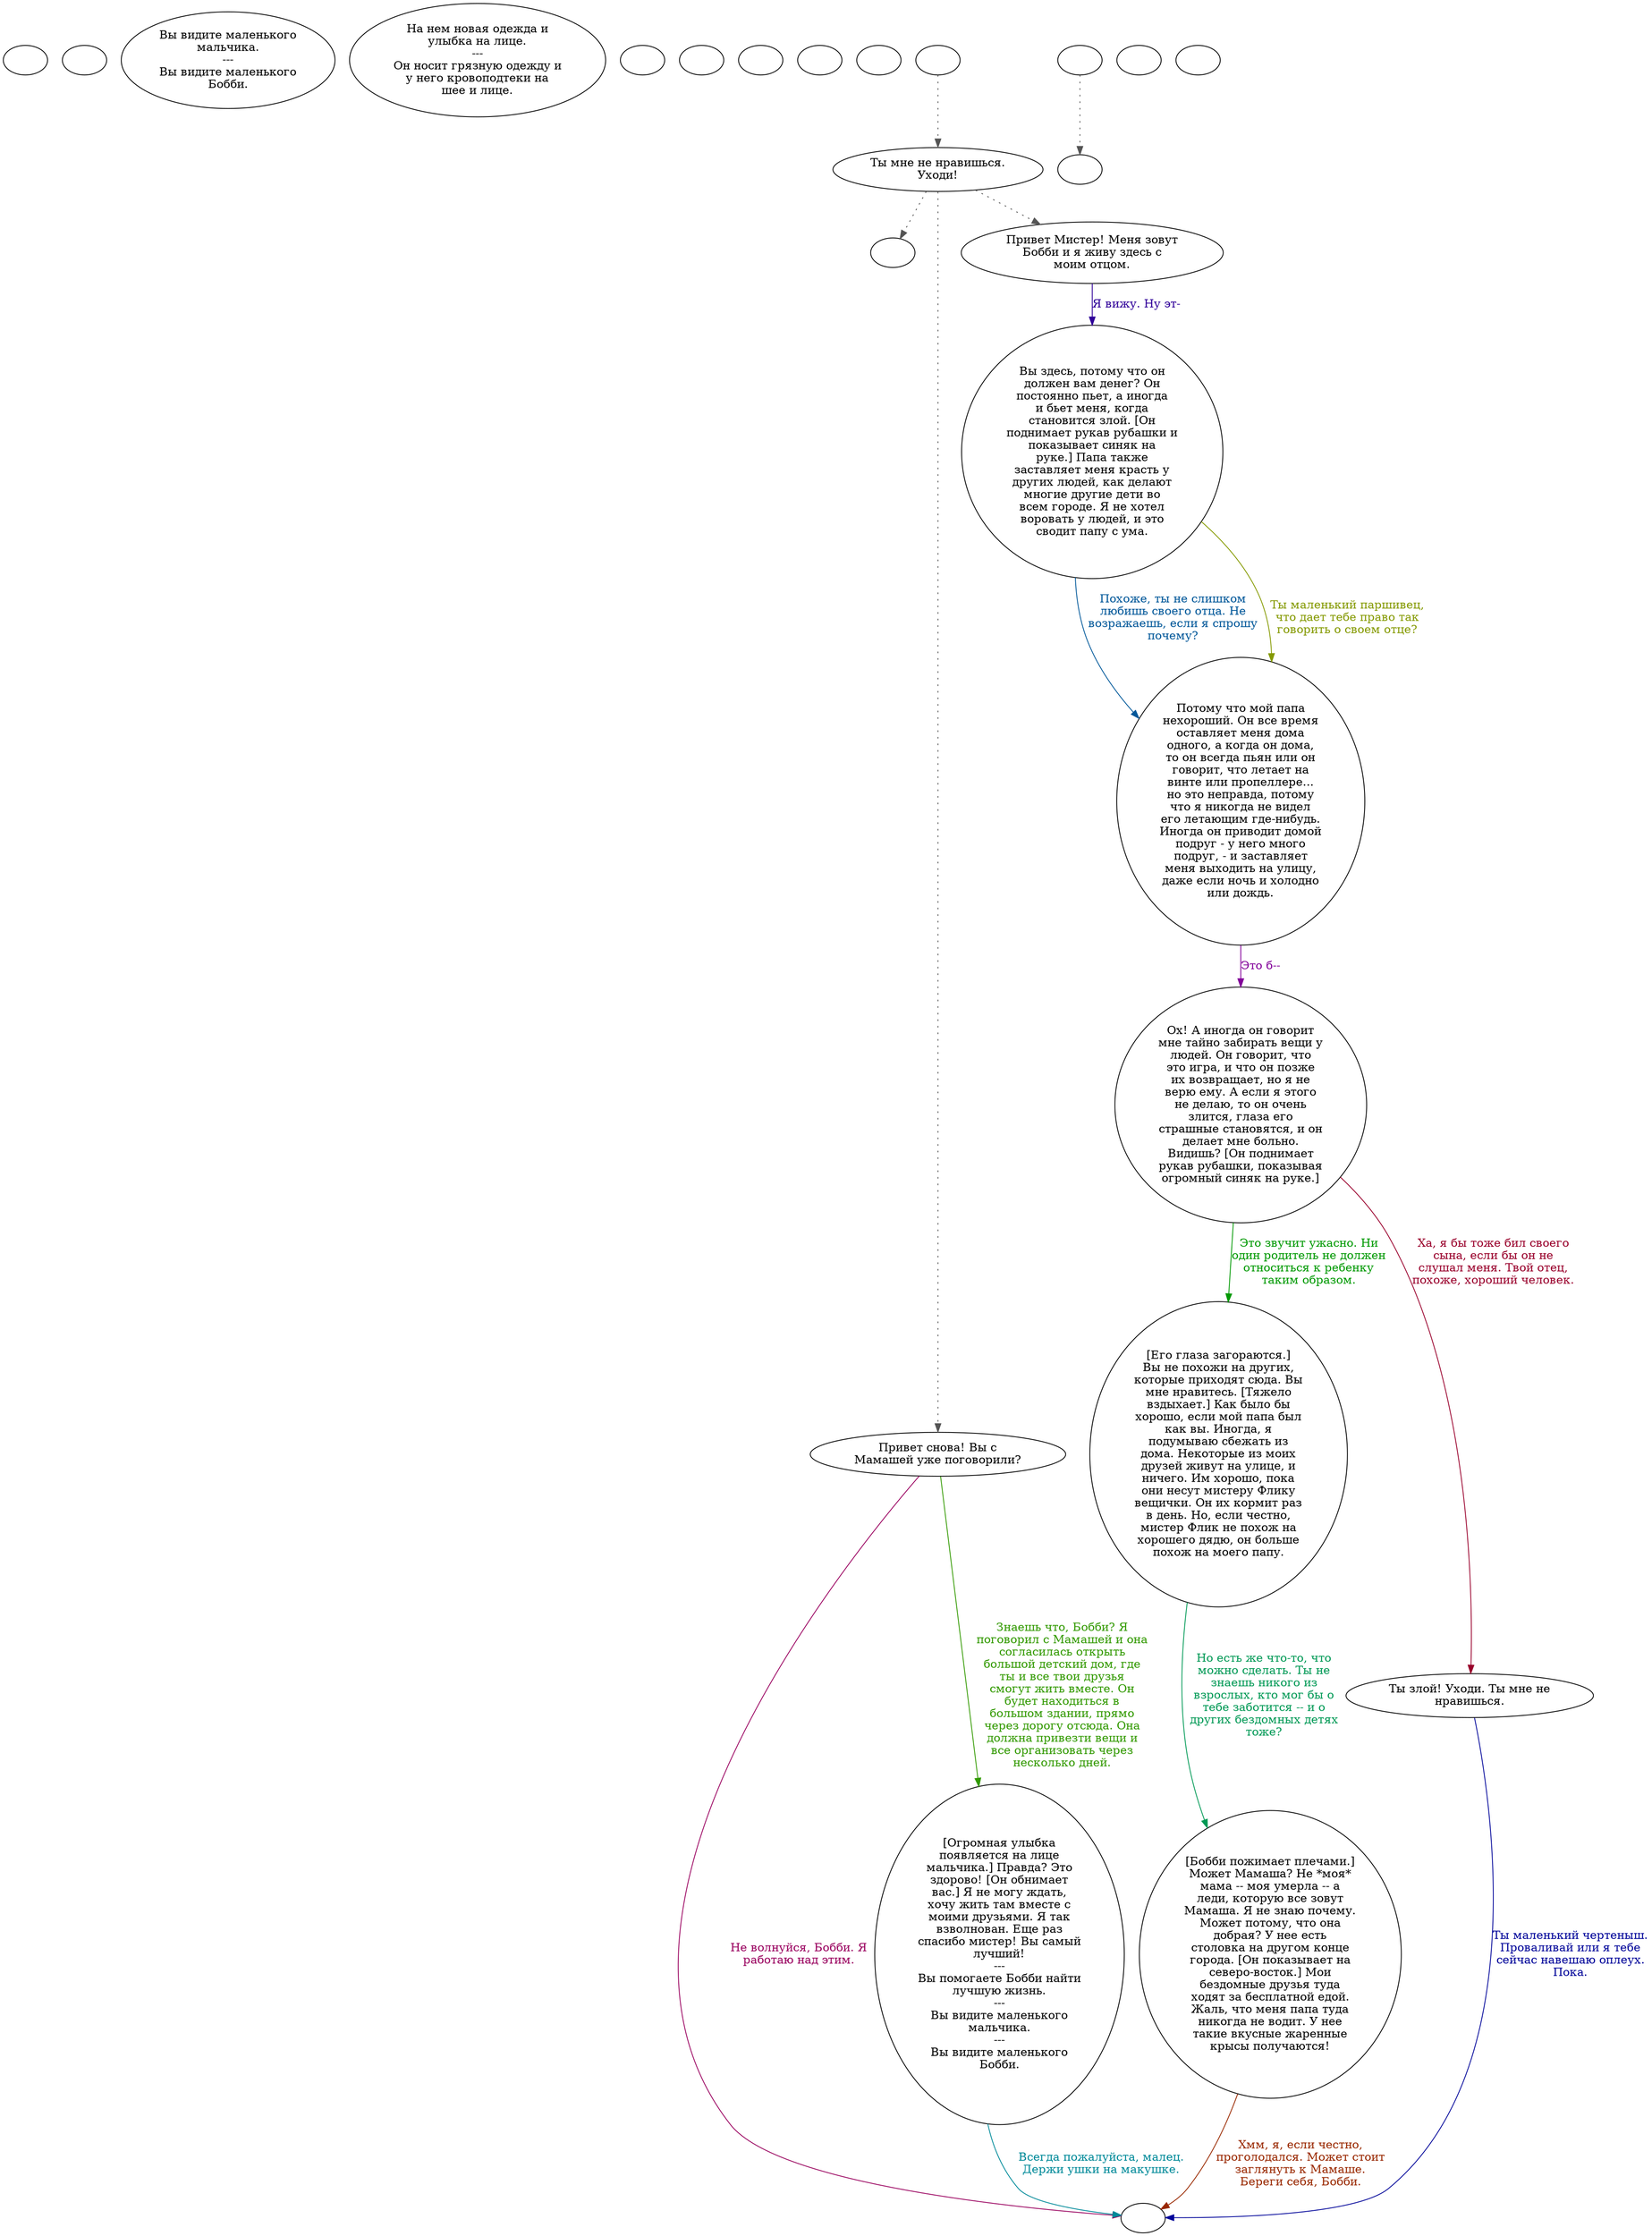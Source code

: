 digraph dclilbby {
  "start" [style=filled       fillcolor="#FFFFFF"       color="#000000"]
  "start" [label=""]
  "use_p_proc" [style=filled       fillcolor="#FFFFFF"       color="#000000"]
  "use_p_proc" [label=""]
  "look_at_p_proc" [style=filled       fillcolor="#FFFFFF"       color="#000000"]
  "look_at_p_proc" [label="Вы видите маленького\nмальчика.\n---\nВы видите маленького\nБобби."]
  "description_p_proc" [style=filled       fillcolor="#FFFFFF"       color="#000000"]
  "description_p_proc" [label="На нем новая одежда и\nулыбка на лице.\n---\nОн носит грязную одежду и\nу него кровоподтеки на\nшее и лице."]
  "use_skill_on_p_proc" [style=filled       fillcolor="#FFFFFF"       color="#000000"]
  "use_skill_on_p_proc" [label=""]
  "use_obj_on_p_proc" [style=filled       fillcolor="#FFFFFF"       color="#000000"]
  "use_obj_on_p_proc" [label=""]
  "damage_p_proc" [style=filled       fillcolor="#FFFFFF"       color="#000000"]
  "damage_p_proc" [label=""]
  "map_enter_p_proc" [style=filled       fillcolor="#FFFFFF"       color="#000000"]
  "map_enter_p_proc" [label=""]
  "map_update_p_proc" [style=filled       fillcolor="#FFFFFF"       color="#000000"]
  "map_update_p_proc" [label=""]
  "talk_p_proc" [style=filled       fillcolor="#FFFFFF"       color="#000000"]
  "talk_p_proc" -> "Node008" [style=dotted color="#555555"]
  "talk_p_proc" -> "Node006" [style=dotted color="#555555"]
  "talk_p_proc" -> "Node001" [style=dotted color="#555555"]
  "talk_p_proc" [label="Ты мне не нравишься.\nУходи!"]
  "critter_p_proc" [style=filled       fillcolor="#FFFFFF"       color="#000000"]
  "critter_p_proc" -> "talk_p_proc" [style=dotted color="#555555"]
  "critter_p_proc" [label=""]
  "pickup_p_proc" [style=filled       fillcolor="#FFFFFF"       color="#000000"]
  "pickup_p_proc" -> "Node998" [style=dotted color="#555555"]
  "pickup_p_proc" [label=""]
  "destroy_p_proc" [style=filled       fillcolor="#FFFFFF"       color="#000000"]
  "destroy_p_proc" [label=""]
  "Node999" [style=filled       fillcolor="#FFFFFF"       color="#000000"]
  "Node999" [label=""]
  "Node998" [style=filled       fillcolor="#FFFFFF"       color="#000000"]
  "Node998" [label=""]
  "Node001" [style=filled       fillcolor="#FFFFFF"       color="#000000"]
  "Node001" [label="Привет Мистер! Меня зовут\nБобби и я живу здесь с\nмоим отцом."]
  "Node001" -> "Node002a" [label="Я вижу. Ну эт-" color="#2F0099" fontcolor="#2F0099"]
  "Node002" [style=filled       fillcolor="#FFFFFF"       color="#000000"]
  "Node002" [label="Ох! А иногда он говорит\nмне тайно забирать вещи у\nлюдей. Он говорит, что\nэто игра, и что он позже\nих возвращает, но я не\nверю ему. А если я этого\nне делаю, то он очень\nзлится, глаза его\nстрашные становятся, и он\nделает мне больно.\nВидишь? [Он поднимает\nрукав рубашки, показывая\nогромный синяк на руке.]"]
  "Node002" -> "Node003" [label="Это звучит ужасно. Ни\nодин родитель не должен\nотноситься к ребенку\nтаким образом." color="#009902" fontcolor="#009902"]
  "Node002" -> "Node005" [label="Ха, я бы тоже бил своего\nсына, если бы он не\nслушал меня. Твой отец,\nпохоже, хороший человек." color="#99002B" fontcolor="#99002B"]
  "Node002a" [style=filled       fillcolor="#FFFFFF"       color="#000000"]
  "Node002a" [label="Вы здесь, потому что он\nдолжен вам денег? Он\nпостоянно пьет, а иногда\nи бьет меня, когда\nстановится злой. [Он\nподнимает рукав рубашки и\nпоказывает синяк на\nруке.] Папа также\nзаставляет меня красть у\nдругих людей, как делают\nмногие другие дети во\nвсем городе. Я не хотел\nворовать у людей, и это\nсводит папу с ума."]
  "Node002a" -> "Node002b" [label="Похоже, ты не слишком\nлюбишь своего отца. Не\nвозражаешь, если я спрошу\nпочему?" color="#005799" fontcolor="#005799"]
  "Node002a" -> "Node002b" [label="Ты маленький паршивец,\nчто дает тебе право так\nговорить о своем отце?" color="#849900" fontcolor="#849900"]
  "Node002b" [style=filled       fillcolor="#FFFFFF"       color="#000000"]
  "Node002b" [label="Потому что мой папа\nнехороший. Он все время\nоставляет меня дома\nодного, а когда он дома,\nто он всегда пьян или он\nговорит, что летает на\nвинте или пропеллере...\nно это неправда, потому\nчто я никогда не видел\nего летающим где-нибудь.\nИногда он приводит домой\nподруг - у него много\nподруг, - и заставляет\nменя выходить на улицу,\nдаже если ночь и холодно\nили дождь."]
  "Node002b" -> "Node002" [label="Это б--" color="#820099" fontcolor="#820099"]
  "Node003" [style=filled       fillcolor="#FFFFFF"       color="#000000"]
  "Node003" [label="[Его глаза загораются.]\nВы не похожи на других,\nкоторые приходят сюда. Вы\nмне нравитесь. [Тяжело\nвздыхает.] Как было бы\nхорошо, если мой папа был\nкак вы. Иногда, я\nподумываю сбежать из\nдома. Некоторые из моих\nдрузей живут на улице, и\nничего. Им хорошо, пока\nони несут мистеру Флику\nвещички. Он их кормит раз\nв день. Но, если честно,\nмистер Флик не похож на\nхорошего дядю, он больше\nпохож на моего папу."]
  "Node003" -> "Node004" [label="Но есть же что-то, что\nможно сделать. Ты не\nзнаешь никого из\nвзрослых, кто мог бы о\nтебе заботится -- и о\nдругих бездомных детях\nтоже?" color="#009955" fontcolor="#009955"]
  "Node004" [style=filled       fillcolor="#FFFFFF"       color="#000000"]
  "Node004" [label="[Бобби пожимает плечами.]\nМожет Мамаша? Не *моя*\nмама -- моя умерла -- а\nледи, которую все зовут\nМамаша. Я не знаю почему.\nМожет потому, что она\nдобрая? У нее есть\nстоловка на другом конце\nгорода. [Он показывает на\nсеверо-восток.] Мои\nбездомные друзья туда\nходят за бесплатной едой.\nЖаль, что меня папа туда\nникогда не водит. У нее\nтакие вкусные жаренные\nкрысы получаются!"]
  "Node004" -> "Node999" [label="Хмм, я, если честно,\nпроголодался. Может стоит\nзаглянуть к Мамаше.\nБереги себя, Бобби." color="#992800" fontcolor="#992800"]
  "Node005" [style=filled       fillcolor="#FFFFFF"       color="#000000"]
  "Node005" [label="Ты злой! Уходи. Ты мне не\nнравишься."]
  "Node005" -> "Node999" [label="Ты маленький чертеныш.\nПроваливай или я тебе\nсейчас навешаю оплеух.\nПока." color="#000499" fontcolor="#000499"]
  "Node006" [style=filled       fillcolor="#FFFFFF"       color="#000000"]
  "Node006" [label="Привет снова! Вы с\nМамашей уже поговорили?"]
  "Node006" -> "Node007" [label="Знаешь что, Бобби? Я\nпоговорил с Мамашей и она\nсогласилась открыть\nбольшой детский дом, где\nты и все твои друзья\nсмогут жить вместе. Он\nбудет находиться в\nбольшом здании, прямо\nчерез дорогу отсюда. Она\nдолжна привезти вещи и\nвсе организовать через\nнесколько дней." color="#319900" fontcolor="#319900"]
  "Node006" -> "Node999" [label="Не волнуйся, Бобби. Я\nработаю над этим." color="#99005E" fontcolor="#99005E"]
  "Node007" [style=filled       fillcolor="#FFFFFF"       color="#000000"]
  "Node007" [label="[Огромная улыбка\nпоявляется на лице\nмальчика.] Правда? Это\nздорово! [Он обнимает\nвас.] Я не могу ждать,\nхочу жить там вместе с\nмоими друзьями. Я так\nвзволнован. Еще раз\nспасибо мистер! Вы самый\nлучший!\n---\nВы помогаете Бобби найти\nлучшую жизнь.\n---\nВы видите маленького\nмальчика.\n---\nВы видите маленького\nБобби."]
  "Node007" -> "Node999" [label="Всегда пожалуйста, малец.\nДержи ушки на макушке." color="#008A99" fontcolor="#008A99"]
  "Node008" [style=filled       fillcolor="#FFFFFF"       color="#000000"]
  "Node008" [label=""]
  "timed_event_p_proc" [style=filled       fillcolor="#FFFFFF"       color="#000000"]
  "timed_event_p_proc" [label=""]
}